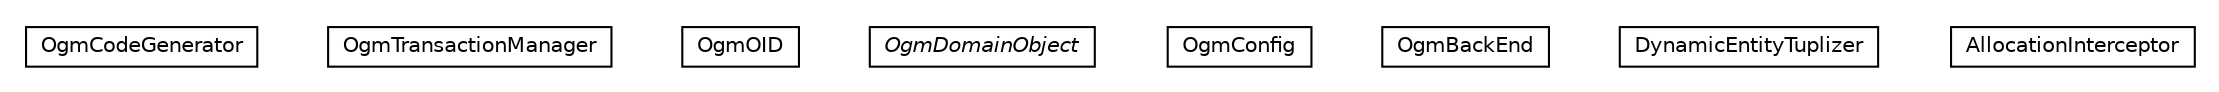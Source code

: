 #!/usr/local/bin/dot
#
# Class diagram 
# Generated by UMLGraph version 5.1 (http://www.umlgraph.org/)
#

digraph G {
	edge [fontname="Helvetica",fontsize=10,labelfontname="Helvetica",labelfontsize=10];
	node [fontname="Helvetica",fontsize=10,shape=plaintext];
	nodesep=0.25;
	ranksep=0.5;
	// pt.ist.fenixframework.backend.ogm.OgmCodeGenerator
	c14918 [label=<<table title="pt.ist.fenixframework.backend.ogm.OgmCodeGenerator" border="0" cellborder="1" cellspacing="0" cellpadding="2" port="p" href="./OgmCodeGenerator.html">
		<tr><td><table border="0" cellspacing="0" cellpadding="1">
<tr><td align="center" balign="center"> OgmCodeGenerator </td></tr>
		</table></td></tr>
		</table>>, fontname="Helvetica", fontcolor="black", fontsize=10.0];
	// pt.ist.fenixframework.backend.ogm.OgmTransactionManager
	c14919 [label=<<table title="pt.ist.fenixframework.backend.ogm.OgmTransactionManager" border="0" cellborder="1" cellspacing="0" cellpadding="2" port="p" href="./OgmTransactionManager.html">
		<tr><td><table border="0" cellspacing="0" cellpadding="1">
<tr><td align="center" balign="center"> OgmTransactionManager </td></tr>
		</table></td></tr>
		</table>>, fontname="Helvetica", fontcolor="black", fontsize=10.0];
	// pt.ist.fenixframework.backend.ogm.OgmOID
	c14920 [label=<<table title="pt.ist.fenixframework.backend.ogm.OgmOID" border="0" cellborder="1" cellspacing="0" cellpadding="2" port="p" href="./OgmOID.html">
		<tr><td><table border="0" cellspacing="0" cellpadding="1">
<tr><td align="center" balign="center"> OgmOID </td></tr>
		</table></td></tr>
		</table>>, fontname="Helvetica", fontcolor="black", fontsize=10.0];
	// pt.ist.fenixframework.backend.ogm.OgmDomainObject
	c14921 [label=<<table title="pt.ist.fenixframework.backend.ogm.OgmDomainObject" border="0" cellborder="1" cellspacing="0" cellpadding="2" port="p" href="./OgmDomainObject.html">
		<tr><td><table border="0" cellspacing="0" cellpadding="1">
<tr><td align="center" balign="center"><font face="Helvetica-Oblique"> OgmDomainObject </font></td></tr>
		</table></td></tr>
		</table>>, fontname="Helvetica", fontcolor="black", fontsize=10.0];
	// pt.ist.fenixframework.backend.ogm.OgmConfig
	c14922 [label=<<table title="pt.ist.fenixframework.backend.ogm.OgmConfig" border="0" cellborder="1" cellspacing="0" cellpadding="2" port="p" href="./OgmConfig.html">
		<tr><td><table border="0" cellspacing="0" cellpadding="1">
<tr><td align="center" balign="center"> OgmConfig </td></tr>
		</table></td></tr>
		</table>>, fontname="Helvetica", fontcolor="black", fontsize=10.0];
	// pt.ist.fenixframework.backend.ogm.OgmBackEnd
	c14923 [label=<<table title="pt.ist.fenixframework.backend.ogm.OgmBackEnd" border="0" cellborder="1" cellspacing="0" cellpadding="2" port="p" href="./OgmBackEnd.html">
		<tr><td><table border="0" cellspacing="0" cellpadding="1">
<tr><td align="center" balign="center"> OgmBackEnd </td></tr>
		</table></td></tr>
		</table>>, fontname="Helvetica", fontcolor="black", fontsize=10.0];
	// pt.ist.fenixframework.backend.ogm.DynamicEntityTuplizer
	c14924 [label=<<table title="pt.ist.fenixframework.backend.ogm.DynamicEntityTuplizer" border="0" cellborder="1" cellspacing="0" cellpadding="2" port="p" href="./DynamicEntityTuplizer.html">
		<tr><td><table border="0" cellspacing="0" cellpadding="1">
<tr><td align="center" balign="center"> DynamicEntityTuplizer </td></tr>
		</table></td></tr>
		</table>>, fontname="Helvetica", fontcolor="black", fontsize=10.0];
	// pt.ist.fenixframework.backend.ogm.AllocationInterceptor
	c14925 [label=<<table title="pt.ist.fenixframework.backend.ogm.AllocationInterceptor" border="0" cellborder="1" cellspacing="0" cellpadding="2" port="p" href="./AllocationInterceptor.html">
		<tr><td><table border="0" cellspacing="0" cellpadding="1">
<tr><td align="center" balign="center"> AllocationInterceptor </td></tr>
		</table></td></tr>
		</table>>, fontname="Helvetica", fontcolor="black", fontsize=10.0];
}

